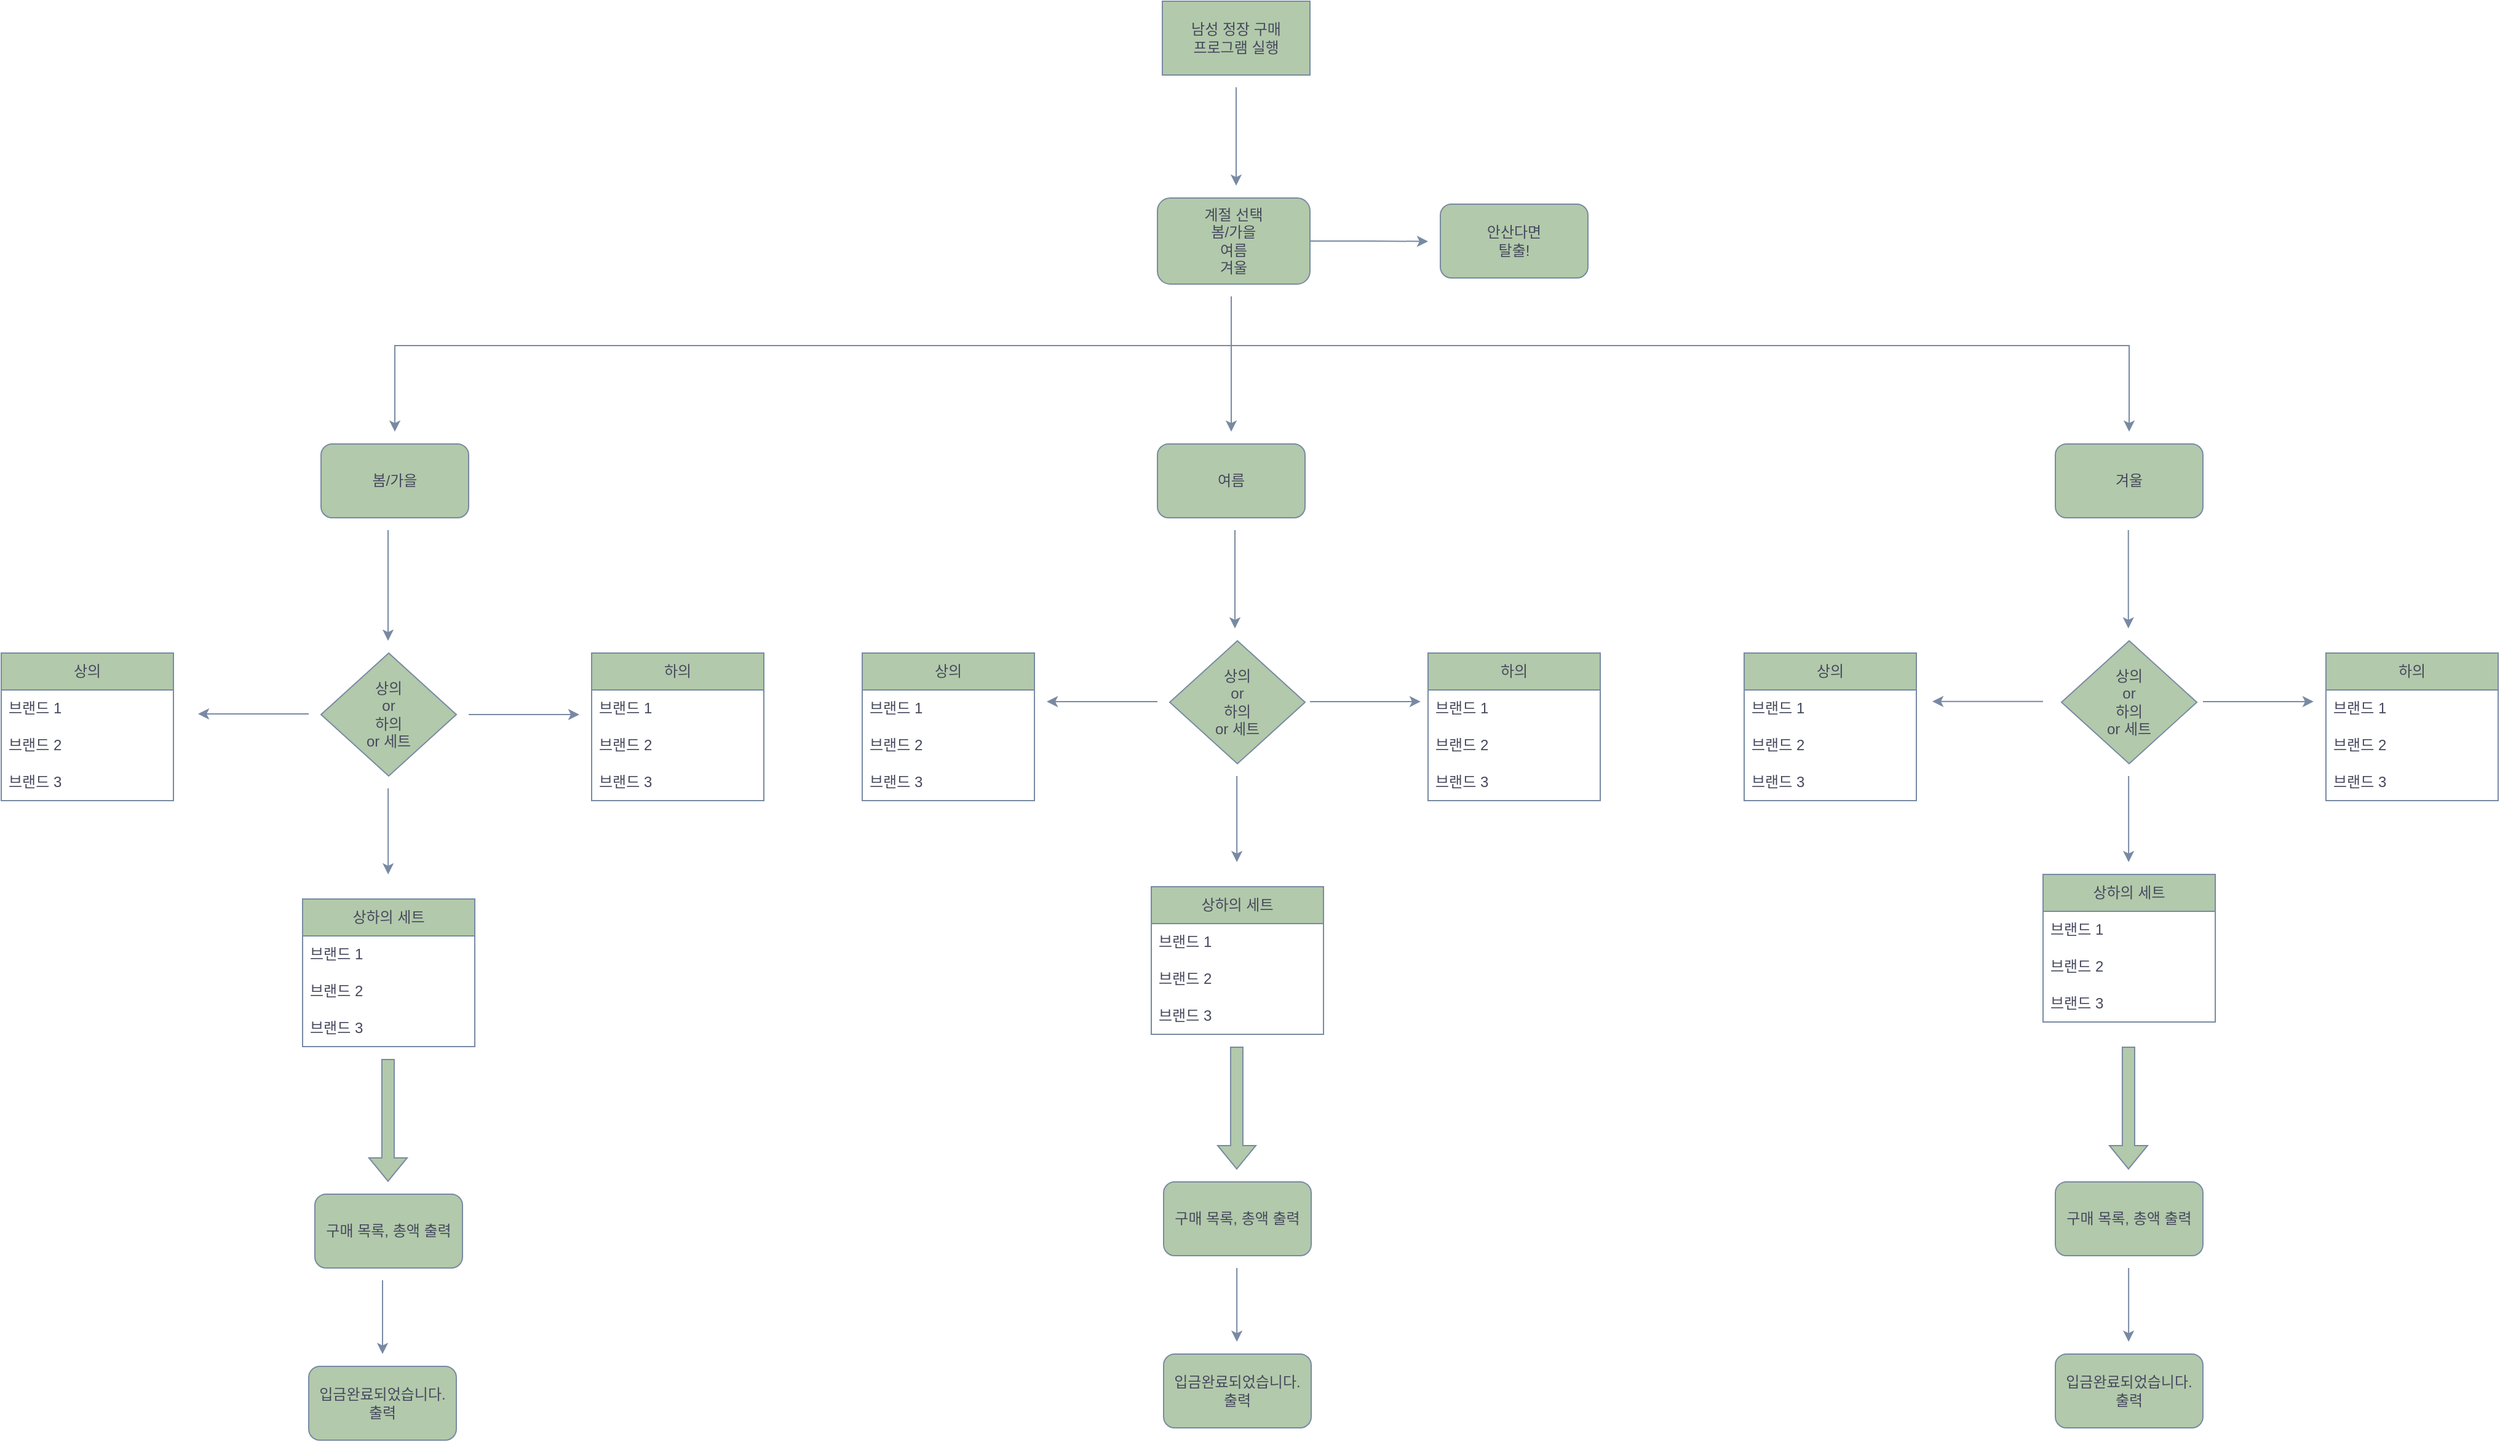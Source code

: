 <mxfile version="21.7.4" type="github">
  <diagram id="C5RBs43oDa-KdzZeNtuy" name="Page-1">
    <mxGraphModel dx="3434" dy="1378" grid="1" gridSize="10" guides="1" tooltips="1" connect="1" arrows="1" fold="1" page="1" pageScale="1" pageWidth="827" pageHeight="1169" math="0" shadow="0">
      <root>
        <mxCell id="WIyWlLk6GJQsqaUBKTNV-0" />
        <mxCell id="WIyWlLk6GJQsqaUBKTNV-1" parent="WIyWlLk6GJQsqaUBKTNV-0" />
        <mxCell id="LGA2SnM9GcxTvFOw2Mxg-0" value="남성 정장 구매&lt;br&gt;프로그램 실행" style="rounded=0;whiteSpace=wrap;html=1;labelBackgroundColor=none;fillColor=#B2C9AB;strokeColor=#788AA3;fontColor=#46495D;" vertex="1" parent="WIyWlLk6GJQsqaUBKTNV-1">
          <mxGeometry x="354" y="40" width="120" height="60" as="geometry" />
        </mxCell>
        <mxCell id="LGA2SnM9GcxTvFOw2Mxg-1" value="" style="endArrow=classic;html=1;rounded=0;labelBackgroundColor=none;strokeColor=#788AA3;fontColor=default;" edge="1" parent="WIyWlLk6GJQsqaUBKTNV-1">
          <mxGeometry width="50" height="50" relative="1" as="geometry">
            <mxPoint x="414" y="110" as="sourcePoint" />
            <mxPoint x="414" y="190" as="targetPoint" />
          </mxGeometry>
        </mxCell>
        <mxCell id="LGA2SnM9GcxTvFOw2Mxg-77" style="edgeStyle=orthogonalEdgeStyle;rounded=0;orthogonalLoop=1;jettySize=auto;html=1;exitX=1;exitY=0.5;exitDx=0;exitDy=0;strokeColor=#788AA3;fontColor=#46495D;fillColor=#B2C9AB;" edge="1" parent="WIyWlLk6GJQsqaUBKTNV-1" source="LGA2SnM9GcxTvFOw2Mxg-2">
          <mxGeometry relative="1" as="geometry">
            <mxPoint x="570" y="235.296" as="targetPoint" />
          </mxGeometry>
        </mxCell>
        <mxCell id="LGA2SnM9GcxTvFOw2Mxg-2" value="계절 선택&lt;br&gt;봄/가을&lt;br&gt;여름&lt;br&gt;겨울" style="rounded=1;whiteSpace=wrap;html=1;labelBackgroundColor=none;fillColor=#B2C9AB;strokeColor=#788AA3;fontColor=#46495D;" vertex="1" parent="WIyWlLk6GJQsqaUBKTNV-1">
          <mxGeometry x="350" y="200" width="124" height="70" as="geometry" />
        </mxCell>
        <mxCell id="LGA2SnM9GcxTvFOw2Mxg-3" value="" style="endArrow=classic;html=1;rounded=0;labelBackgroundColor=none;strokeColor=#788AA3;fontColor=default;" edge="1" parent="WIyWlLk6GJQsqaUBKTNV-1">
          <mxGeometry width="50" height="50" relative="1" as="geometry">
            <mxPoint x="410" y="280" as="sourcePoint" />
            <mxPoint x="410" y="390" as="targetPoint" />
          </mxGeometry>
        </mxCell>
        <mxCell id="LGA2SnM9GcxTvFOw2Mxg-4" value="여름" style="rounded=1;whiteSpace=wrap;html=1;labelBackgroundColor=none;fillColor=#B2C9AB;strokeColor=#788AA3;fontColor=#46495D;" vertex="1" parent="WIyWlLk6GJQsqaUBKTNV-1">
          <mxGeometry x="350" y="400" width="120" height="60" as="geometry" />
        </mxCell>
        <mxCell id="LGA2SnM9GcxTvFOw2Mxg-5" value="" style="endArrow=classic;html=1;rounded=0;labelBackgroundColor=none;strokeColor=#788AA3;fontColor=default;" edge="1" parent="WIyWlLk6GJQsqaUBKTNV-1">
          <mxGeometry width="50" height="50" relative="1" as="geometry">
            <mxPoint x="410" y="320" as="sourcePoint" />
            <mxPoint x="-270" y="390" as="targetPoint" />
            <Array as="points">
              <mxPoint x="-270" y="320" />
            </Array>
          </mxGeometry>
        </mxCell>
        <mxCell id="LGA2SnM9GcxTvFOw2Mxg-6" value="봄/가을" style="rounded=1;whiteSpace=wrap;html=1;labelBackgroundColor=none;fillColor=#B2C9AB;strokeColor=#788AA3;fontColor=#46495D;" vertex="1" parent="WIyWlLk6GJQsqaUBKTNV-1">
          <mxGeometry x="-330" y="400" width="120" height="60" as="geometry" />
        </mxCell>
        <mxCell id="LGA2SnM9GcxTvFOw2Mxg-7" value="" style="endArrow=classic;html=1;rounded=0;labelBackgroundColor=none;strokeColor=#788AA3;fontColor=default;" edge="1" parent="WIyWlLk6GJQsqaUBKTNV-1">
          <mxGeometry width="50" height="50" relative="1" as="geometry">
            <mxPoint x="410" y="320" as="sourcePoint" />
            <mxPoint x="1140" y="390" as="targetPoint" />
            <Array as="points">
              <mxPoint x="1140" y="320" />
            </Array>
          </mxGeometry>
        </mxCell>
        <mxCell id="LGA2SnM9GcxTvFOw2Mxg-8" value="겨울" style="rounded=1;whiteSpace=wrap;html=1;labelBackgroundColor=none;fillColor=#B2C9AB;strokeColor=#788AA3;fontColor=#46495D;" vertex="1" parent="WIyWlLk6GJQsqaUBKTNV-1">
          <mxGeometry x="1080" y="400" width="120" height="60" as="geometry" />
        </mxCell>
        <mxCell id="LGA2SnM9GcxTvFOw2Mxg-11" value="" style="endArrow=classic;html=1;rounded=0;labelBackgroundColor=none;strokeColor=#788AA3;fontColor=default;" edge="1" parent="WIyWlLk6GJQsqaUBKTNV-1">
          <mxGeometry width="50" height="50" relative="1" as="geometry">
            <mxPoint x="-275.5" y="470" as="sourcePoint" />
            <mxPoint x="-275.5" y="560" as="targetPoint" />
          </mxGeometry>
        </mxCell>
        <mxCell id="LGA2SnM9GcxTvFOw2Mxg-12" value="상의&lt;br&gt;or&lt;br&gt;하의&lt;br&gt;or 세트" style="rhombus;whiteSpace=wrap;html=1;labelBackgroundColor=none;fillColor=#B2C9AB;strokeColor=#788AA3;fontColor=#46495D;" vertex="1" parent="WIyWlLk6GJQsqaUBKTNV-1">
          <mxGeometry x="-330" y="570" width="110" height="100" as="geometry" />
        </mxCell>
        <mxCell id="LGA2SnM9GcxTvFOw2Mxg-13" value="상의&lt;br&gt;or&lt;br&gt;하의&lt;br&gt;or 세트" style="rhombus;whiteSpace=wrap;html=1;labelBackgroundColor=none;fillColor=#B2C9AB;strokeColor=#788AA3;fontColor=#46495D;" vertex="1" parent="WIyWlLk6GJQsqaUBKTNV-1">
          <mxGeometry x="360" y="560" width="110" height="100" as="geometry" />
        </mxCell>
        <mxCell id="LGA2SnM9GcxTvFOw2Mxg-14" value="상의&lt;br&gt;or&lt;br&gt;하의&lt;br&gt;or 세트" style="rhombus;whiteSpace=wrap;html=1;labelBackgroundColor=none;fillColor=#B2C9AB;strokeColor=#788AA3;fontColor=#46495D;" vertex="1" parent="WIyWlLk6GJQsqaUBKTNV-1">
          <mxGeometry x="1085" y="560" width="110" height="100" as="geometry" />
        </mxCell>
        <mxCell id="LGA2SnM9GcxTvFOw2Mxg-15" value="" style="endArrow=classic;html=1;rounded=0;labelBackgroundColor=none;strokeColor=#788AA3;fontColor=default;" edge="1" parent="WIyWlLk6GJQsqaUBKTNV-1">
          <mxGeometry width="50" height="50" relative="1" as="geometry">
            <mxPoint x="413" y="470" as="sourcePoint" />
            <mxPoint x="413" y="550" as="targetPoint" />
          </mxGeometry>
        </mxCell>
        <mxCell id="LGA2SnM9GcxTvFOw2Mxg-16" value="" style="endArrow=classic;html=1;rounded=0;labelBackgroundColor=none;strokeColor=#788AA3;fontColor=default;" edge="1" parent="WIyWlLk6GJQsqaUBKTNV-1">
          <mxGeometry width="50" height="50" relative="1" as="geometry">
            <mxPoint x="1139.37" y="470" as="sourcePoint" />
            <mxPoint x="1139.37" y="550" as="targetPoint" />
          </mxGeometry>
        </mxCell>
        <mxCell id="LGA2SnM9GcxTvFOw2Mxg-17" value="" style="endArrow=classic;html=1;rounded=0;labelBackgroundColor=none;strokeColor=#788AA3;fontColor=default;" edge="1" parent="WIyWlLk6GJQsqaUBKTNV-1">
          <mxGeometry width="50" height="50" relative="1" as="geometry">
            <mxPoint x="-340" y="619.5" as="sourcePoint" />
            <mxPoint x="-430" y="619.5" as="targetPoint" />
          </mxGeometry>
        </mxCell>
        <mxCell id="LGA2SnM9GcxTvFOw2Mxg-18" value="" style="endArrow=classic;html=1;rounded=0;labelBackgroundColor=none;strokeColor=#788AA3;fontColor=default;" edge="1" parent="WIyWlLk6GJQsqaUBKTNV-1">
          <mxGeometry width="50" height="50" relative="1" as="geometry">
            <mxPoint x="350" y="609.5" as="sourcePoint" />
            <mxPoint x="260" y="609.5" as="targetPoint" />
          </mxGeometry>
        </mxCell>
        <mxCell id="LGA2SnM9GcxTvFOw2Mxg-19" value="" style="endArrow=classic;html=1;rounded=0;labelBackgroundColor=none;strokeColor=#788AA3;fontColor=default;" edge="1" parent="WIyWlLk6GJQsqaUBKTNV-1">
          <mxGeometry width="50" height="50" relative="1" as="geometry">
            <mxPoint x="1070" y="609.38" as="sourcePoint" />
            <mxPoint x="980" y="609.38" as="targetPoint" />
          </mxGeometry>
        </mxCell>
        <mxCell id="LGA2SnM9GcxTvFOw2Mxg-20" value="상의" style="swimlane;fontStyle=0;childLayout=stackLayout;horizontal=1;startSize=30;horizontalStack=0;resizeParent=1;resizeParentMax=0;resizeLast=0;collapsible=1;marginBottom=0;whiteSpace=wrap;html=1;labelBackgroundColor=none;fillColor=#B2C9AB;strokeColor=#788AA3;fontColor=#46495D;" vertex="1" parent="WIyWlLk6GJQsqaUBKTNV-1">
          <mxGeometry x="-590" y="570" width="140" height="120" as="geometry" />
        </mxCell>
        <mxCell id="LGA2SnM9GcxTvFOw2Mxg-21" value="브랜드 1" style="text;strokeColor=none;fillColor=none;align=left;verticalAlign=middle;spacingLeft=4;spacingRight=4;overflow=hidden;points=[[0,0.5],[1,0.5]];portConstraint=eastwest;rotatable=0;whiteSpace=wrap;html=1;labelBackgroundColor=none;fontColor=#46495D;" vertex="1" parent="LGA2SnM9GcxTvFOw2Mxg-20">
          <mxGeometry y="30" width="140" height="30" as="geometry" />
        </mxCell>
        <mxCell id="LGA2SnM9GcxTvFOw2Mxg-22" value="브랜드 2" style="text;strokeColor=none;fillColor=none;align=left;verticalAlign=middle;spacingLeft=4;spacingRight=4;overflow=hidden;points=[[0,0.5],[1,0.5]];portConstraint=eastwest;rotatable=0;whiteSpace=wrap;html=1;labelBackgroundColor=none;fontColor=#46495D;" vertex="1" parent="LGA2SnM9GcxTvFOw2Mxg-20">
          <mxGeometry y="60" width="140" height="30" as="geometry" />
        </mxCell>
        <mxCell id="LGA2SnM9GcxTvFOw2Mxg-23" value="브랜드 3" style="text;strokeColor=none;fillColor=none;align=left;verticalAlign=middle;spacingLeft=4;spacingRight=4;overflow=hidden;points=[[0,0.5],[1,0.5]];portConstraint=eastwest;rotatable=0;whiteSpace=wrap;html=1;labelBackgroundColor=none;fontColor=#46495D;" vertex="1" parent="LGA2SnM9GcxTvFOw2Mxg-20">
          <mxGeometry y="90" width="140" height="30" as="geometry" />
        </mxCell>
        <mxCell id="LGA2SnM9GcxTvFOw2Mxg-24" value="상의" style="swimlane;fontStyle=0;childLayout=stackLayout;horizontal=1;startSize=30;horizontalStack=0;resizeParent=1;resizeParentMax=0;resizeLast=0;collapsible=1;marginBottom=0;whiteSpace=wrap;html=1;labelBackgroundColor=none;fillColor=#B2C9AB;strokeColor=#788AA3;fontColor=#46495D;" vertex="1" parent="WIyWlLk6GJQsqaUBKTNV-1">
          <mxGeometry x="827" y="570" width="140" height="120" as="geometry" />
        </mxCell>
        <mxCell id="LGA2SnM9GcxTvFOw2Mxg-25" value="브랜드 1" style="text;strokeColor=none;fillColor=none;align=left;verticalAlign=middle;spacingLeft=4;spacingRight=4;overflow=hidden;points=[[0,0.5],[1,0.5]];portConstraint=eastwest;rotatable=0;whiteSpace=wrap;html=1;labelBackgroundColor=none;fontColor=#46495D;" vertex="1" parent="LGA2SnM9GcxTvFOw2Mxg-24">
          <mxGeometry y="30" width="140" height="30" as="geometry" />
        </mxCell>
        <mxCell id="LGA2SnM9GcxTvFOw2Mxg-26" value="브랜드 2" style="text;strokeColor=none;fillColor=none;align=left;verticalAlign=middle;spacingLeft=4;spacingRight=4;overflow=hidden;points=[[0,0.5],[1,0.5]];portConstraint=eastwest;rotatable=0;whiteSpace=wrap;html=1;labelBackgroundColor=none;fontColor=#46495D;" vertex="1" parent="LGA2SnM9GcxTvFOw2Mxg-24">
          <mxGeometry y="60" width="140" height="30" as="geometry" />
        </mxCell>
        <mxCell id="LGA2SnM9GcxTvFOw2Mxg-27" value="브랜드 3" style="text;strokeColor=none;fillColor=none;align=left;verticalAlign=middle;spacingLeft=4;spacingRight=4;overflow=hidden;points=[[0,0.5],[1,0.5]];portConstraint=eastwest;rotatable=0;whiteSpace=wrap;html=1;labelBackgroundColor=none;fontColor=#46495D;" vertex="1" parent="LGA2SnM9GcxTvFOw2Mxg-24">
          <mxGeometry y="90" width="140" height="30" as="geometry" />
        </mxCell>
        <mxCell id="LGA2SnM9GcxTvFOw2Mxg-28" value="상의" style="swimlane;fontStyle=0;childLayout=stackLayout;horizontal=1;startSize=30;horizontalStack=0;resizeParent=1;resizeParentMax=0;resizeLast=0;collapsible=1;marginBottom=0;whiteSpace=wrap;html=1;labelBackgroundColor=none;fillColor=#B2C9AB;strokeColor=#788AA3;fontColor=#46495D;" vertex="1" parent="WIyWlLk6GJQsqaUBKTNV-1">
          <mxGeometry x="110" y="570" width="140" height="120" as="geometry" />
        </mxCell>
        <mxCell id="LGA2SnM9GcxTvFOw2Mxg-29" value="브랜드 1" style="text;strokeColor=none;fillColor=none;align=left;verticalAlign=middle;spacingLeft=4;spacingRight=4;overflow=hidden;points=[[0,0.5],[1,0.5]];portConstraint=eastwest;rotatable=0;whiteSpace=wrap;html=1;labelBackgroundColor=none;fontColor=#46495D;" vertex="1" parent="LGA2SnM9GcxTvFOw2Mxg-28">
          <mxGeometry y="30" width="140" height="30" as="geometry" />
        </mxCell>
        <mxCell id="LGA2SnM9GcxTvFOw2Mxg-30" value="브랜드 2" style="text;strokeColor=none;fillColor=none;align=left;verticalAlign=middle;spacingLeft=4;spacingRight=4;overflow=hidden;points=[[0,0.5],[1,0.5]];portConstraint=eastwest;rotatable=0;whiteSpace=wrap;html=1;labelBackgroundColor=none;fontColor=#46495D;" vertex="1" parent="LGA2SnM9GcxTvFOw2Mxg-28">
          <mxGeometry y="60" width="140" height="30" as="geometry" />
        </mxCell>
        <mxCell id="LGA2SnM9GcxTvFOw2Mxg-31" value="브랜드 3" style="text;strokeColor=none;fillColor=none;align=left;verticalAlign=middle;spacingLeft=4;spacingRight=4;overflow=hidden;points=[[0,0.5],[1,0.5]];portConstraint=eastwest;rotatable=0;whiteSpace=wrap;html=1;labelBackgroundColor=none;fontColor=#46495D;" vertex="1" parent="LGA2SnM9GcxTvFOw2Mxg-28">
          <mxGeometry y="90" width="140" height="30" as="geometry" />
        </mxCell>
        <mxCell id="LGA2SnM9GcxTvFOw2Mxg-33" value="" style="endArrow=classic;html=1;rounded=0;labelBackgroundColor=none;strokeColor=#788AA3;fontColor=default;" edge="1" parent="WIyWlLk6GJQsqaUBKTNV-1">
          <mxGeometry width="50" height="50" relative="1" as="geometry">
            <mxPoint x="-210" y="620" as="sourcePoint" />
            <mxPoint x="-120" y="620" as="targetPoint" />
          </mxGeometry>
        </mxCell>
        <mxCell id="LGA2SnM9GcxTvFOw2Mxg-34" value="하의" style="swimlane;fontStyle=0;childLayout=stackLayout;horizontal=1;startSize=30;horizontalStack=0;resizeParent=1;resizeParentMax=0;resizeLast=0;collapsible=1;marginBottom=0;whiteSpace=wrap;html=1;labelBackgroundColor=none;fillColor=#B2C9AB;strokeColor=#788AA3;fontColor=#46495D;" vertex="1" parent="WIyWlLk6GJQsqaUBKTNV-1">
          <mxGeometry x="-110" y="570" width="140" height="120" as="geometry" />
        </mxCell>
        <mxCell id="LGA2SnM9GcxTvFOw2Mxg-35" value="브랜드 1" style="text;strokeColor=none;fillColor=none;align=left;verticalAlign=middle;spacingLeft=4;spacingRight=4;overflow=hidden;points=[[0,0.5],[1,0.5]];portConstraint=eastwest;rotatable=0;whiteSpace=wrap;html=1;labelBackgroundColor=none;fontColor=#46495D;" vertex="1" parent="LGA2SnM9GcxTvFOw2Mxg-34">
          <mxGeometry y="30" width="140" height="30" as="geometry" />
        </mxCell>
        <mxCell id="LGA2SnM9GcxTvFOw2Mxg-36" value="브랜드 2" style="text;strokeColor=none;fillColor=none;align=left;verticalAlign=middle;spacingLeft=4;spacingRight=4;overflow=hidden;points=[[0,0.5],[1,0.5]];portConstraint=eastwest;rotatable=0;whiteSpace=wrap;html=1;labelBackgroundColor=none;fontColor=#46495D;" vertex="1" parent="LGA2SnM9GcxTvFOw2Mxg-34">
          <mxGeometry y="60" width="140" height="30" as="geometry" />
        </mxCell>
        <mxCell id="LGA2SnM9GcxTvFOw2Mxg-37" value="브랜드 3" style="text;strokeColor=none;fillColor=none;align=left;verticalAlign=middle;spacingLeft=4;spacingRight=4;overflow=hidden;points=[[0,0.5],[1,0.5]];portConstraint=eastwest;rotatable=0;whiteSpace=wrap;html=1;labelBackgroundColor=none;fontColor=#46495D;" vertex="1" parent="LGA2SnM9GcxTvFOw2Mxg-34">
          <mxGeometry y="90" width="140" height="30" as="geometry" />
        </mxCell>
        <mxCell id="LGA2SnM9GcxTvFOw2Mxg-38" value="하의" style="swimlane;fontStyle=0;childLayout=stackLayout;horizontal=1;startSize=30;horizontalStack=0;resizeParent=1;resizeParentMax=0;resizeLast=0;collapsible=1;marginBottom=0;whiteSpace=wrap;html=1;labelBackgroundColor=none;fillColor=#B2C9AB;strokeColor=#788AA3;fontColor=#46495D;" vertex="1" parent="WIyWlLk6GJQsqaUBKTNV-1">
          <mxGeometry x="1300" y="570" width="140" height="120" as="geometry" />
        </mxCell>
        <mxCell id="LGA2SnM9GcxTvFOw2Mxg-39" value="브랜드 1" style="text;strokeColor=none;fillColor=none;align=left;verticalAlign=middle;spacingLeft=4;spacingRight=4;overflow=hidden;points=[[0,0.5],[1,0.5]];portConstraint=eastwest;rotatable=0;whiteSpace=wrap;html=1;labelBackgroundColor=none;fontColor=#46495D;" vertex="1" parent="LGA2SnM9GcxTvFOw2Mxg-38">
          <mxGeometry y="30" width="140" height="30" as="geometry" />
        </mxCell>
        <mxCell id="LGA2SnM9GcxTvFOw2Mxg-40" value="브랜드 2" style="text;strokeColor=none;fillColor=none;align=left;verticalAlign=middle;spacingLeft=4;spacingRight=4;overflow=hidden;points=[[0,0.5],[1,0.5]];portConstraint=eastwest;rotatable=0;whiteSpace=wrap;html=1;labelBackgroundColor=none;fontColor=#46495D;" vertex="1" parent="LGA2SnM9GcxTvFOw2Mxg-38">
          <mxGeometry y="60" width="140" height="30" as="geometry" />
        </mxCell>
        <mxCell id="LGA2SnM9GcxTvFOw2Mxg-41" value="브랜드 3" style="text;strokeColor=none;fillColor=none;align=left;verticalAlign=middle;spacingLeft=4;spacingRight=4;overflow=hidden;points=[[0,0.5],[1,0.5]];portConstraint=eastwest;rotatable=0;whiteSpace=wrap;html=1;labelBackgroundColor=none;fontColor=#46495D;" vertex="1" parent="LGA2SnM9GcxTvFOw2Mxg-38">
          <mxGeometry y="90" width="140" height="30" as="geometry" />
        </mxCell>
        <mxCell id="LGA2SnM9GcxTvFOw2Mxg-42" value="하의" style="swimlane;fontStyle=0;childLayout=stackLayout;horizontal=1;startSize=30;horizontalStack=0;resizeParent=1;resizeParentMax=0;resizeLast=0;collapsible=1;marginBottom=0;whiteSpace=wrap;html=1;labelBackgroundColor=none;fillColor=#B2C9AB;strokeColor=#788AA3;fontColor=#46495D;" vertex="1" parent="WIyWlLk6GJQsqaUBKTNV-1">
          <mxGeometry x="570" y="570" width="140" height="120" as="geometry" />
        </mxCell>
        <mxCell id="LGA2SnM9GcxTvFOw2Mxg-43" value="브랜드 1" style="text;strokeColor=none;fillColor=none;align=left;verticalAlign=middle;spacingLeft=4;spacingRight=4;overflow=hidden;points=[[0,0.5],[1,0.5]];portConstraint=eastwest;rotatable=0;whiteSpace=wrap;html=1;labelBackgroundColor=none;fontColor=#46495D;" vertex="1" parent="LGA2SnM9GcxTvFOw2Mxg-42">
          <mxGeometry y="30" width="140" height="30" as="geometry" />
        </mxCell>
        <mxCell id="LGA2SnM9GcxTvFOw2Mxg-44" value="브랜드 2" style="text;strokeColor=none;fillColor=none;align=left;verticalAlign=middle;spacingLeft=4;spacingRight=4;overflow=hidden;points=[[0,0.5],[1,0.5]];portConstraint=eastwest;rotatable=0;whiteSpace=wrap;html=1;labelBackgroundColor=none;fontColor=#46495D;" vertex="1" parent="LGA2SnM9GcxTvFOw2Mxg-42">
          <mxGeometry y="60" width="140" height="30" as="geometry" />
        </mxCell>
        <mxCell id="LGA2SnM9GcxTvFOw2Mxg-45" value="브랜드 3" style="text;strokeColor=none;fillColor=none;align=left;verticalAlign=middle;spacingLeft=4;spacingRight=4;overflow=hidden;points=[[0,0.5],[1,0.5]];portConstraint=eastwest;rotatable=0;whiteSpace=wrap;html=1;labelBackgroundColor=none;fontColor=#46495D;" vertex="1" parent="LGA2SnM9GcxTvFOw2Mxg-42">
          <mxGeometry y="90" width="140" height="30" as="geometry" />
        </mxCell>
        <mxCell id="LGA2SnM9GcxTvFOw2Mxg-46" value="" style="endArrow=classic;html=1;rounded=0;labelBackgroundColor=none;strokeColor=#788AA3;fontColor=default;" edge="1" parent="WIyWlLk6GJQsqaUBKTNV-1">
          <mxGeometry width="50" height="50" relative="1" as="geometry">
            <mxPoint x="474" y="609.47" as="sourcePoint" />
            <mxPoint x="564" y="609.47" as="targetPoint" />
          </mxGeometry>
        </mxCell>
        <mxCell id="LGA2SnM9GcxTvFOw2Mxg-47" value="" style="endArrow=classic;html=1;rounded=0;labelBackgroundColor=none;strokeColor=#788AA3;fontColor=default;" edge="1" parent="WIyWlLk6GJQsqaUBKTNV-1">
          <mxGeometry width="50" height="50" relative="1" as="geometry">
            <mxPoint x="1200" y="609.47" as="sourcePoint" />
            <mxPoint x="1290" y="609.47" as="targetPoint" />
          </mxGeometry>
        </mxCell>
        <mxCell id="LGA2SnM9GcxTvFOw2Mxg-48" value="" style="endArrow=classic;html=1;rounded=0;labelBackgroundColor=none;strokeColor=#788AA3;fontColor=default;" edge="1" parent="WIyWlLk6GJQsqaUBKTNV-1">
          <mxGeometry width="50" height="50" relative="1" as="geometry">
            <mxPoint x="-275.43" y="680" as="sourcePoint" />
            <mxPoint x="-275.43" y="750" as="targetPoint" />
          </mxGeometry>
        </mxCell>
        <mxCell id="LGA2SnM9GcxTvFOw2Mxg-49" value="" style="endArrow=classic;html=1;rounded=0;labelBackgroundColor=none;strokeColor=#788AA3;fontColor=default;" edge="1" parent="WIyWlLk6GJQsqaUBKTNV-1">
          <mxGeometry width="50" height="50" relative="1" as="geometry">
            <mxPoint x="1139.57" y="670" as="sourcePoint" />
            <mxPoint x="1139.57" y="740" as="targetPoint" />
          </mxGeometry>
        </mxCell>
        <mxCell id="LGA2SnM9GcxTvFOw2Mxg-50" value="" style="endArrow=classic;html=1;rounded=0;labelBackgroundColor=none;strokeColor=#788AA3;fontColor=default;" edge="1" parent="WIyWlLk6GJQsqaUBKTNV-1">
          <mxGeometry width="50" height="50" relative="1" as="geometry">
            <mxPoint x="414.57" y="670" as="sourcePoint" />
            <mxPoint x="414.57" y="740" as="targetPoint" />
          </mxGeometry>
        </mxCell>
        <mxCell id="LGA2SnM9GcxTvFOw2Mxg-51" value="상하의 세트" style="swimlane;fontStyle=0;childLayout=stackLayout;horizontal=1;startSize=30;horizontalStack=0;resizeParent=1;resizeParentMax=0;resizeLast=0;collapsible=1;marginBottom=0;whiteSpace=wrap;html=1;labelBackgroundColor=none;fillColor=#B2C9AB;strokeColor=#788AA3;fontColor=#46495D;" vertex="1" parent="WIyWlLk6GJQsqaUBKTNV-1">
          <mxGeometry x="-345" y="770" width="140" height="120" as="geometry" />
        </mxCell>
        <mxCell id="LGA2SnM9GcxTvFOw2Mxg-52" value="브랜드 1" style="text;strokeColor=none;fillColor=none;align=left;verticalAlign=middle;spacingLeft=4;spacingRight=4;overflow=hidden;points=[[0,0.5],[1,0.5]];portConstraint=eastwest;rotatable=0;whiteSpace=wrap;html=1;labelBackgroundColor=none;fontColor=#46495D;" vertex="1" parent="LGA2SnM9GcxTvFOw2Mxg-51">
          <mxGeometry y="30" width="140" height="30" as="geometry" />
        </mxCell>
        <mxCell id="LGA2SnM9GcxTvFOw2Mxg-53" value="브랜드 2" style="text;strokeColor=none;fillColor=none;align=left;verticalAlign=middle;spacingLeft=4;spacingRight=4;overflow=hidden;points=[[0,0.5],[1,0.5]];portConstraint=eastwest;rotatable=0;whiteSpace=wrap;html=1;labelBackgroundColor=none;fontColor=#46495D;" vertex="1" parent="LGA2SnM9GcxTvFOw2Mxg-51">
          <mxGeometry y="60" width="140" height="30" as="geometry" />
        </mxCell>
        <mxCell id="LGA2SnM9GcxTvFOw2Mxg-54" value="브랜드 3" style="text;strokeColor=none;fillColor=none;align=left;verticalAlign=middle;spacingLeft=4;spacingRight=4;overflow=hidden;points=[[0,0.5],[1,0.5]];portConstraint=eastwest;rotatable=0;whiteSpace=wrap;html=1;labelBackgroundColor=none;fontColor=#46495D;" vertex="1" parent="LGA2SnM9GcxTvFOw2Mxg-51">
          <mxGeometry y="90" width="140" height="30" as="geometry" />
        </mxCell>
        <mxCell id="LGA2SnM9GcxTvFOw2Mxg-55" value="상하의 세트" style="swimlane;fontStyle=0;childLayout=stackLayout;horizontal=1;startSize=30;horizontalStack=0;resizeParent=1;resizeParentMax=0;resizeLast=0;collapsible=1;marginBottom=0;whiteSpace=wrap;html=1;labelBackgroundColor=none;fillColor=#B2C9AB;strokeColor=#788AA3;fontColor=#46495D;" vertex="1" parent="WIyWlLk6GJQsqaUBKTNV-1">
          <mxGeometry x="1070" y="750" width="140" height="120" as="geometry" />
        </mxCell>
        <mxCell id="LGA2SnM9GcxTvFOw2Mxg-56" value="브랜드 1" style="text;strokeColor=none;fillColor=none;align=left;verticalAlign=middle;spacingLeft=4;spacingRight=4;overflow=hidden;points=[[0,0.5],[1,0.5]];portConstraint=eastwest;rotatable=0;whiteSpace=wrap;html=1;labelBackgroundColor=none;fontColor=#46495D;" vertex="1" parent="LGA2SnM9GcxTvFOw2Mxg-55">
          <mxGeometry y="30" width="140" height="30" as="geometry" />
        </mxCell>
        <mxCell id="LGA2SnM9GcxTvFOw2Mxg-57" value="브랜드 2" style="text;strokeColor=none;fillColor=none;align=left;verticalAlign=middle;spacingLeft=4;spacingRight=4;overflow=hidden;points=[[0,0.5],[1,0.5]];portConstraint=eastwest;rotatable=0;whiteSpace=wrap;html=1;labelBackgroundColor=none;fontColor=#46495D;" vertex="1" parent="LGA2SnM9GcxTvFOw2Mxg-55">
          <mxGeometry y="60" width="140" height="30" as="geometry" />
        </mxCell>
        <mxCell id="LGA2SnM9GcxTvFOw2Mxg-58" value="브랜드 3" style="text;strokeColor=none;fillColor=none;align=left;verticalAlign=middle;spacingLeft=4;spacingRight=4;overflow=hidden;points=[[0,0.5],[1,0.5]];portConstraint=eastwest;rotatable=0;whiteSpace=wrap;html=1;labelBackgroundColor=none;fontColor=#46495D;" vertex="1" parent="LGA2SnM9GcxTvFOw2Mxg-55">
          <mxGeometry y="90" width="140" height="30" as="geometry" />
        </mxCell>
        <mxCell id="LGA2SnM9GcxTvFOw2Mxg-59" value="상하의 세트" style="swimlane;fontStyle=0;childLayout=stackLayout;horizontal=1;startSize=30;horizontalStack=0;resizeParent=1;resizeParentMax=0;resizeLast=0;collapsible=1;marginBottom=0;whiteSpace=wrap;html=1;labelBackgroundColor=none;fillColor=#B2C9AB;strokeColor=#788AA3;fontColor=#46495D;" vertex="1" parent="WIyWlLk6GJQsqaUBKTNV-1">
          <mxGeometry x="345" y="760" width="140" height="120" as="geometry" />
        </mxCell>
        <mxCell id="LGA2SnM9GcxTvFOw2Mxg-60" value="브랜드 1" style="text;strokeColor=none;fillColor=none;align=left;verticalAlign=middle;spacingLeft=4;spacingRight=4;overflow=hidden;points=[[0,0.5],[1,0.5]];portConstraint=eastwest;rotatable=0;whiteSpace=wrap;html=1;labelBackgroundColor=none;fontColor=#46495D;" vertex="1" parent="LGA2SnM9GcxTvFOw2Mxg-59">
          <mxGeometry y="30" width="140" height="30" as="geometry" />
        </mxCell>
        <mxCell id="LGA2SnM9GcxTvFOw2Mxg-61" value="브랜드 2" style="text;strokeColor=none;fillColor=none;align=left;verticalAlign=middle;spacingLeft=4;spacingRight=4;overflow=hidden;points=[[0,0.5],[1,0.5]];portConstraint=eastwest;rotatable=0;whiteSpace=wrap;html=1;labelBackgroundColor=none;fontColor=#46495D;" vertex="1" parent="LGA2SnM9GcxTvFOw2Mxg-59">
          <mxGeometry y="60" width="140" height="30" as="geometry" />
        </mxCell>
        <mxCell id="LGA2SnM9GcxTvFOw2Mxg-62" value="브랜드 3" style="text;strokeColor=none;fillColor=none;align=left;verticalAlign=middle;spacingLeft=4;spacingRight=4;overflow=hidden;points=[[0,0.5],[1,0.5]];portConstraint=eastwest;rotatable=0;whiteSpace=wrap;html=1;labelBackgroundColor=none;fontColor=#46495D;" vertex="1" parent="LGA2SnM9GcxTvFOw2Mxg-59">
          <mxGeometry y="90" width="140" height="30" as="geometry" />
        </mxCell>
        <mxCell id="LGA2SnM9GcxTvFOw2Mxg-63" value="" style="shape=flexArrow;endArrow=classic;html=1;rounded=0;strokeColor=#788AA3;fontColor=#46495D;fillColor=#B2C9AB;" edge="1" parent="WIyWlLk6GJQsqaUBKTNV-1">
          <mxGeometry width="50" height="50" relative="1" as="geometry">
            <mxPoint x="-275.53" y="900" as="sourcePoint" />
            <mxPoint x="-275.53" y="1000" as="targetPoint" />
            <Array as="points" />
          </mxGeometry>
        </mxCell>
        <mxCell id="LGA2SnM9GcxTvFOw2Mxg-64" value="" style="shape=flexArrow;endArrow=classic;html=1;rounded=0;strokeColor=#788AA3;fontColor=#46495D;fillColor=#B2C9AB;" edge="1" parent="WIyWlLk6GJQsqaUBKTNV-1">
          <mxGeometry width="50" height="50" relative="1" as="geometry">
            <mxPoint x="1139.47" y="890" as="sourcePoint" />
            <mxPoint x="1139.47" y="990" as="targetPoint" />
            <Array as="points" />
          </mxGeometry>
        </mxCell>
        <mxCell id="LGA2SnM9GcxTvFOw2Mxg-65" value="" style="shape=flexArrow;endArrow=classic;html=1;rounded=0;strokeColor=#788AA3;fontColor=#46495D;fillColor=#B2C9AB;" edge="1" parent="WIyWlLk6GJQsqaUBKTNV-1">
          <mxGeometry width="50" height="50" relative="1" as="geometry">
            <mxPoint x="414.47" y="890" as="sourcePoint" />
            <mxPoint x="414.47" y="990" as="targetPoint" />
            <Array as="points" />
          </mxGeometry>
        </mxCell>
        <mxCell id="LGA2SnM9GcxTvFOw2Mxg-68" value="구매 목록, 총액 출력" style="rounded=1;whiteSpace=wrap;html=1;strokeColor=#788AA3;fontColor=#46495D;fillColor=#B2C9AB;" vertex="1" parent="WIyWlLk6GJQsqaUBKTNV-1">
          <mxGeometry x="-335" y="1010" width="120" height="60" as="geometry" />
        </mxCell>
        <mxCell id="LGA2SnM9GcxTvFOw2Mxg-69" value="구매 목록, 총액 출력" style="rounded=1;whiteSpace=wrap;html=1;strokeColor=#788AA3;fontColor=#46495D;fillColor=#B2C9AB;" vertex="1" parent="WIyWlLk6GJQsqaUBKTNV-1">
          <mxGeometry x="1080" y="1000" width="120" height="60" as="geometry" />
        </mxCell>
        <mxCell id="LGA2SnM9GcxTvFOw2Mxg-70" value="구매 목록, 총액 출력" style="rounded=1;whiteSpace=wrap;html=1;strokeColor=#788AA3;fontColor=#46495D;fillColor=#B2C9AB;" vertex="1" parent="WIyWlLk6GJQsqaUBKTNV-1">
          <mxGeometry x="355" y="1000" width="120" height="60" as="geometry" />
        </mxCell>
        <mxCell id="LGA2SnM9GcxTvFOw2Mxg-71" value="" style="endArrow=classic;html=1;rounded=0;strokeColor=#788AA3;fontColor=#46495D;fillColor=#B2C9AB;" edge="1" parent="WIyWlLk6GJQsqaUBKTNV-1">
          <mxGeometry width="50" height="50" relative="1" as="geometry">
            <mxPoint x="-280" y="1080" as="sourcePoint" />
            <mxPoint x="-280" y="1140" as="targetPoint" />
          </mxGeometry>
        </mxCell>
        <mxCell id="LGA2SnM9GcxTvFOw2Mxg-72" value="입금완료되었습니다.&lt;br&gt;출력" style="rounded=1;whiteSpace=wrap;html=1;strokeColor=#788AA3;fontColor=#46495D;fillColor=#B2C9AB;" vertex="1" parent="WIyWlLk6GJQsqaUBKTNV-1">
          <mxGeometry x="-340" y="1150" width="120" height="60" as="geometry" />
        </mxCell>
        <mxCell id="LGA2SnM9GcxTvFOw2Mxg-73" value="입금완료되었습니다.&lt;br&gt;출력" style="rounded=1;whiteSpace=wrap;html=1;strokeColor=#788AA3;fontColor=#46495D;fillColor=#B2C9AB;" vertex="1" parent="WIyWlLk6GJQsqaUBKTNV-1">
          <mxGeometry x="1080" y="1140" width="120" height="60" as="geometry" />
        </mxCell>
        <mxCell id="LGA2SnM9GcxTvFOw2Mxg-74" value="입금완료되었습니다.&lt;br&gt;출력" style="rounded=1;whiteSpace=wrap;html=1;strokeColor=#788AA3;fontColor=#46495D;fillColor=#B2C9AB;" vertex="1" parent="WIyWlLk6GJQsqaUBKTNV-1">
          <mxGeometry x="355" y="1140" width="120" height="60" as="geometry" />
        </mxCell>
        <mxCell id="LGA2SnM9GcxTvFOw2Mxg-75" value="" style="endArrow=classic;html=1;rounded=0;strokeColor=#788AA3;fontColor=#46495D;fillColor=#B2C9AB;" edge="1" parent="WIyWlLk6GJQsqaUBKTNV-1">
          <mxGeometry width="50" height="50" relative="1" as="geometry">
            <mxPoint x="414.57" y="1070" as="sourcePoint" />
            <mxPoint x="414.57" y="1130" as="targetPoint" />
          </mxGeometry>
        </mxCell>
        <mxCell id="LGA2SnM9GcxTvFOw2Mxg-76" value="" style="endArrow=classic;html=1;rounded=0;strokeColor=#788AA3;fontColor=#46495D;fillColor=#B2C9AB;" edge="1" parent="WIyWlLk6GJQsqaUBKTNV-1">
          <mxGeometry width="50" height="50" relative="1" as="geometry">
            <mxPoint x="1139.57" y="1070" as="sourcePoint" />
            <mxPoint x="1139.57" y="1130" as="targetPoint" />
          </mxGeometry>
        </mxCell>
        <mxCell id="LGA2SnM9GcxTvFOw2Mxg-78" value="안산다면&lt;br&gt;탈출!" style="rounded=1;whiteSpace=wrap;html=1;strokeColor=#788AA3;fontColor=#46495D;fillColor=#B2C9AB;" vertex="1" parent="WIyWlLk6GJQsqaUBKTNV-1">
          <mxGeometry x="580" y="205" width="120" height="60" as="geometry" />
        </mxCell>
      </root>
    </mxGraphModel>
  </diagram>
</mxfile>
